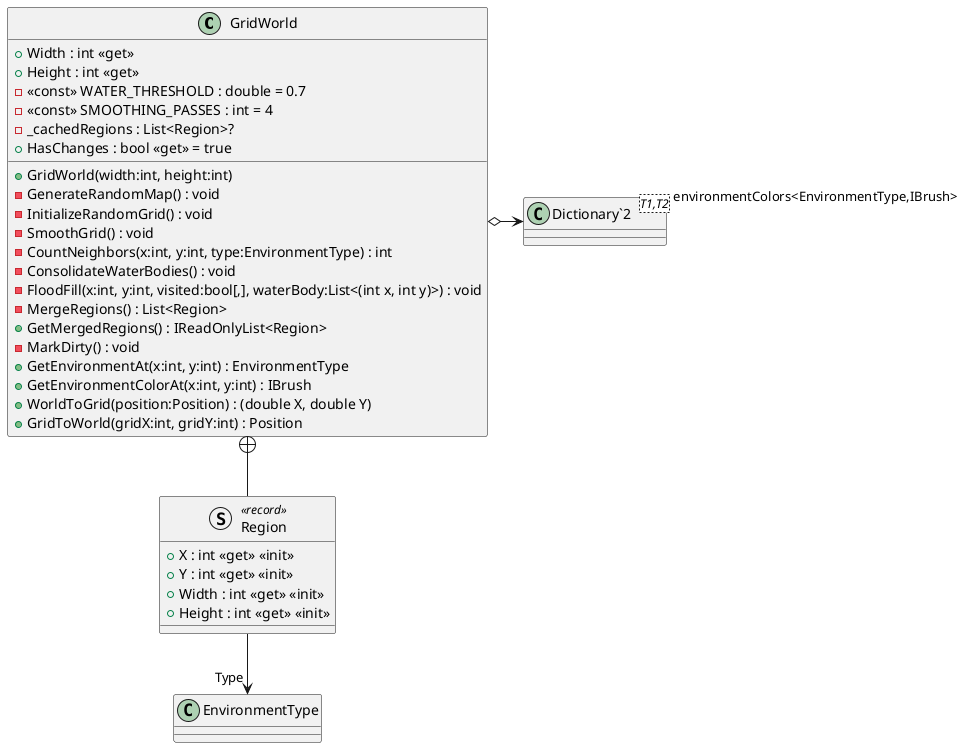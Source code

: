@startuml
class GridWorld {
    + Width : int <<get>>
    + Height : int <<get>>
    - <<const>> WATER_THRESHOLD : double = 0.7
    - <<const>> SMOOTHING_PASSES : int = 4
    + GridWorld(width:int, height:int)
    - GenerateRandomMap() : void
    - InitializeRandomGrid() : void
    - SmoothGrid() : void
    - CountNeighbors(x:int, y:int, type:EnvironmentType) : int
    - ConsolidateWaterBodies() : void
    - FloodFill(x:int, y:int, visited:bool[,], waterBody:List<(int x, int y)>) : void
    - MergeRegions() : List<Region>
    - _cachedRegions : List<Region>?
    + HasChanges : bool <<get>> = true
    + GetMergedRegions() : IReadOnlyList<Region>
    - MarkDirty() : void
    + GetEnvironmentAt(x:int, y:int) : EnvironmentType
    + GetEnvironmentColorAt(x:int, y:int) : IBrush
    + WorldToGrid(position:Position) : (double X, double Y)
    + GridToWorld(gridX:int, gridY:int) : Position
}
class "Dictionary`2"<T1,T2> {
}
struct Region <<record>> {
    + X : int <<get>> <<init>>
    + Y : int <<get>> <<init>>
    + Width : int <<get>> <<init>>
    + Height : int <<get>> <<init>>
}
GridWorld o-> "environmentColors<EnvironmentType,IBrush>" "Dictionary`2"
GridWorld +-- Region
Region --> "Type" EnvironmentType
@enduml
